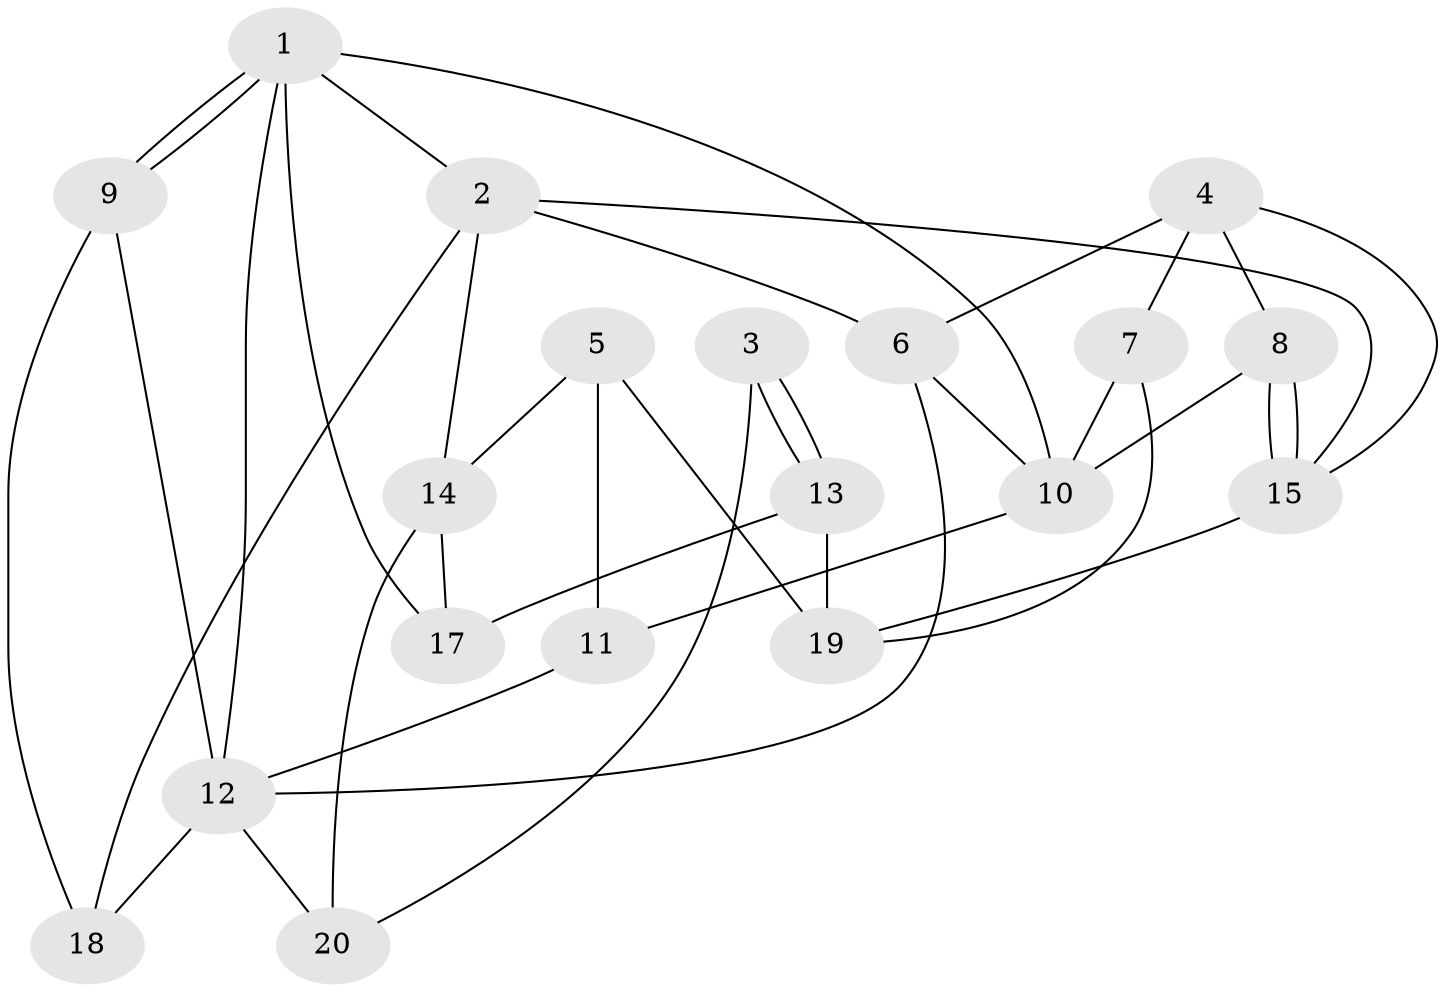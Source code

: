 // Generated by graph-tools (version 1.1) at 2025/46/02/15/25 05:46:28]
// undirected, 19 vertices, 38 edges
graph export_dot {
graph [start="1"]
  node [color=gray90,style=filled];
  1;
  2;
  3;
  4 [super="+16"];
  5;
  6;
  7;
  8;
  9;
  10;
  11;
  12;
  13;
  14;
  15;
  17;
  18 [super="+16"];
  19;
  20;
  1 -- 9;
  1 -- 9;
  1 -- 12;
  1 -- 2;
  1 -- 10;
  1 -- 17;
  2 -- 6;
  2 -- 14;
  2 -- 15;
  2 -- 18;
  3 -- 20;
  3 -- 13;
  3 -- 13;
  4 -- 7;
  4 -- 15;
  4 -- 6;
  4 -- 8;
  5 -- 11;
  5 -- 14;
  5 -- 19;
  6 -- 10;
  6 -- 12;
  7 -- 10;
  7 -- 19;
  8 -- 15;
  8 -- 15;
  8 -- 10;
  9 -- 12;
  9 -- 18;
  10 -- 11;
  11 -- 12;
  12 -- 18;
  12 -- 20;
  13 -- 19;
  13 -- 17;
  14 -- 17;
  14 -- 20;
  15 -- 19;
}
